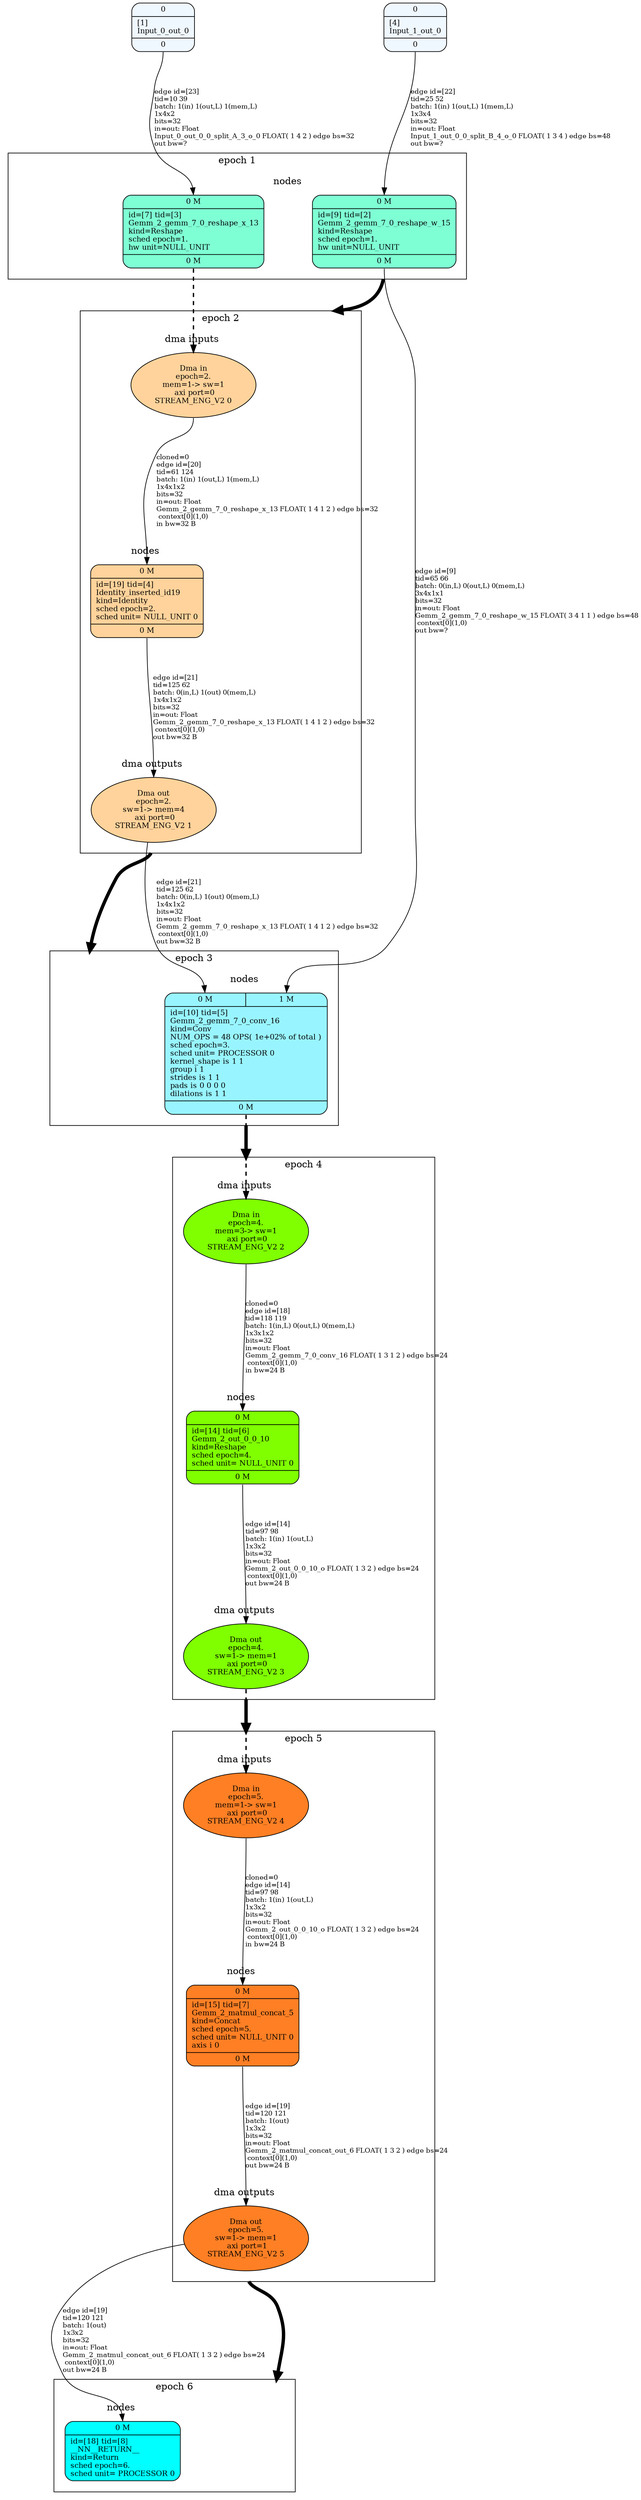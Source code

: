digraph G {
graph [ fontsize=11 ];
node [ fontsize=11 ];
edge [ fontsize=10 ];
rankdir=BU
ranksep=1.5
nodesep=1
splines=spline
compound=true
Graphinfo [ label="" shape=plaintext, style=rounded, color=black, fontname="Arial-Bold" ];
subgraph cluster_1 { label="epoch 1"; fontsize=14; 
subgraph cluster_1_nodes { label="nodes "; peripheries=0;
Gemm_2_gemm_7_0_reshape_w_15 ; Gemm_2_gemm_7_0_reshape_x_13 ;  }

subgraph cluster_dma_1_in { label=""; peripheries=0;
dummy_1[ style=invis ];  };
 }
subgraph cluster_2 { label="epoch 2"; fontsize=14; 
subgraph cluster_2_nodes { label="nodes "; peripheries=0;
Identity_inserted_id19 ;  }

subgraph cluster_dma_2_in { label="dma inputs "; peripheries=0;
dma_0i2 ;  };

subgraph cluster_dma_2_out { label="dma outputs "; peripheries=0;
dma_1i2 ;  }
 }
Gemm_2_gemm_7_0_reshape_w_15:s -> dma_0i2:n [ltail="cluster_1" lhead=cluster_2 strength=1000 penwidth=5];
subgraph cluster_3 { label="epoch 3"; fontsize=14; 
subgraph cluster_3_nodes { label="nodes "; peripheries=0;
Gemm_2_gemm_7_0_conv_16 ;  }

subgraph cluster_dma_3_in { label=""; peripheries=0;
dummy_3[ style=invis ];  };
 }
dma_1i2:s -> dummy_3:n [ltail="cluster_2" lhead=cluster_3 strength=1000 penwidth=5];
subgraph cluster_4 { label="epoch 4"; fontsize=14; 
subgraph cluster_4_nodes { label="nodes "; peripheries=0;
Gemm_2_out_0_0_10 ;  }

subgraph cluster_dma_4_in { label="dma inputs "; peripheries=0;
dma_2i4 ;  };

subgraph cluster_dma_4_out { label="dma outputs "; peripheries=0;
dma_3i4 ;  }
 }
Gemm_2_gemm_7_0_conv_16:s -> dma_2i4:n [ltail="cluster_3" lhead=cluster_4 strength=1000 penwidth=5];
subgraph cluster_5 { label="epoch 5"; fontsize=14; 
subgraph cluster_5_nodes { label="nodes "; peripheries=0;
Gemm_2_matmul_concat_5 ;  }

subgraph cluster_dma_5_in { label="dma inputs "; peripheries=0;
dma_4i5 ;  };

subgraph cluster_dma_5_out { label="dma outputs "; peripheries=0;
dma_5i5 ;  }
 }
dma_3i4:s -> dma_4i5:n [ltail="cluster_4" lhead=cluster_5 strength=1000 penwidth=5];
subgraph cluster_6 { label="epoch 6"; fontsize=14; 
subgraph cluster_6_nodes { label="nodes "; peripheries=0;
__NN__RETURN__ ;  }

subgraph cluster_dma_6_in { label=""; peripheries=0;
dummy_6[ style=invis ];  };
 }
dma_5i5:s -> dummy_6:n [ltail="cluster_5" lhead=cluster_6 strength=1000 penwidth=5];
Input_1_out_0 [ label="{ { <i0> 0} |  [4]\lInput_1_out_0 | { <o0> 0} }", shape=record, fillcolor="aliceblue", style="rounded,filled"  ] ;
Input_0_out_0 [ label="{ { <i0> 0} |  [1]\lInput_0_out_0 | { <o0> 0} }", shape=record, fillcolor="aliceblue", style="rounded,filled"  ] ;
Gemm_2_gemm_7_0_reshape_w_15 [ label="{ { < i0>  0 M } | id=[9] tid=[2]\lGemm_2_gemm_7_0_reshape_w_15\lkind=Reshape\lsched epoch=1.\lhw unit=NULL_UNIT\l | { < o0>  0 M } }", shape=record, fillcolor="aquamarine", style="rounded,filled"  ] ;
Gemm_2_gemm_7_0_reshape_x_13 [ label="{ { < i0>  0 M } | id=[7] tid=[3]\lGemm_2_gemm_7_0_reshape_x_13\lkind=Reshape\lsched epoch=1.\lhw unit=NULL_UNIT\l | { < o0>  0 M } }", shape=record, fillcolor="aquamarine", style="rounded,filled"  ] ;
dma_1i2 [ label="Dma out\nepoch=2.\nsw=1-> mem=4
 axi port=0\nSTREAM_ENG_V2 1", shape=ellipse, width=0.1, fillcolor="burlywood1", style="rounded,filled"  ]
Identity_inserted_id19:o0:s->dma_1i2:n [ label="edge id=[21]\ltid=125 62\lbatch: 0(in,L) 1(out) 0(mem,L) \l1x4x1x2\lbits=32\lin=out: Float\lGemm_2_gemm_7_0_reshape_x_13 FLOAT( 1 4 1 2 ) edge bs=32\l context[0](1,0)\lout bw=32 B\l" ]; 
dma_0i2 [ label="Dma in\nepoch=2.\nmem=1-> sw=1
 axi port=0\nSTREAM_ENG_V2 0", shape=ellipse, width=0.1, fillcolor="burlywood1", style="rounded,filled"  ]
Identity_inserted_id19 [ label="{ { < i0>  0 M } | id=[19] tid=[4]\lIdentity_inserted_id19\lkind=Identity\lsched epoch=2.\lsched unit= NULL_UNIT 0\l | { < o0>  0 M } }", shape=record, fillcolor="burlywood1", style="rounded,filled"  ] ;
Gemm_2_gemm_7_0_conv_16 [ label="{ { < i0>  0 M  | < i1>  1 M } | id=[10] tid=[5]\lGemm_2_gemm_7_0_conv_16\lkind=Conv\lNUM_OPS = 48 OPS( 1e+02% of total )\lsched epoch=3.\lsched unit= PROCESSOR 0\lkernel_shape is 1 1\lgroup i 1\lstrides is 1 1\lpads is 0 0 0 0\ldilations is 1 1\l | { < o0>  0 M } }", shape=record, fillcolor="cadetblue1", style="rounded,filled"  ] ;
dma_3i4 [ label="Dma out\nepoch=4.\nsw=1-> mem=1
 axi port=0\nSTREAM_ENG_V2 3", shape=ellipse, width=0.1, fillcolor="chartreuse", style="rounded,filled"  ]
Gemm_2_out_0_0_10:o0:s->dma_3i4:n [ label="edge id=[14]\ltid=97 98\lbatch: 1(in) 1(out,L) \l1x3x2\lbits=32\lin=out: Float\lGemm_2_out_0_0_10_o FLOAT( 1 3 2 ) edge bs=24\l context[0](1,0)\lout bw=24 B\l" ]; 
dma_2i4 [ label="Dma in\nepoch=4.\nmem=3-> sw=1
 axi port=0\nSTREAM_ENG_V2 2", shape=ellipse, width=0.1, fillcolor="chartreuse", style="rounded,filled"  ]
Gemm_2_out_0_0_10 [ label="{ { < i0>  0 M } | id=[14] tid=[6]\lGemm_2_out_0_0_10\lkind=Reshape\lsched epoch=4.\lsched unit= NULL_UNIT 0\l | { < o0>  0 M } }", shape=record, fillcolor="chartreuse", style="rounded,filled"  ] ;
dma_5i5 [ label="Dma out\nepoch=5.\nsw=1-> mem=1
 axi port=1\nSTREAM_ENG_V2 5", shape=ellipse, width=0.1, fillcolor="chocolate1", style="rounded,filled"  ]
Gemm_2_matmul_concat_5:o0:s->dma_5i5:n [ label="edge id=[19]\ltid=120 121\lbatch: 1(out) \l1x3x2\lbits=32\lin=out: Float\lGemm_2_matmul_concat_out_6 FLOAT( 1 3 2 ) edge bs=24\l context[0](1,0)\lout bw=24 B\l" ]; 
dma_4i5 [ label="Dma in\nepoch=5.\nmem=1-> sw=1
 axi port=0\nSTREAM_ENG_V2 4", shape=ellipse, width=0.1, fillcolor="chocolate1", style="rounded,filled"  ]
Gemm_2_matmul_concat_5 [ label="{ { < i0>  0 M } | id=[15] tid=[7]\lGemm_2_matmul_concat_5\lkind=Concat\lsched epoch=5.\lsched unit= NULL_UNIT 0\laxis i 0\l | { < o0>  0 M } }", shape=record, fillcolor="chocolate1", style="rounded,filled"  ] ;
__NN__RETURN__ [ label="{ { < i0>  0 M } | id=[18] tid=[8]\l__NN__RETURN__\lkind=Return\lsched epoch=6.\lsched unit= PROCESSOR 0\l}", shape=record, fillcolor="cyan", style="rounded,filled"  ] ;
Gemm_2_gemm_7_0_reshape_w_15:o0:s->Gemm_2_gemm_7_0_conv_16:i1:n [ label="edge id=[9]\ltid=65 66\lbatch: 0(in,L) 0(out,L) 0(mem,L) \l3x4x1x1\lbits=32\lin=out: Float\lGemm_2_gemm_7_0_reshape_w_15 FLOAT( 3 4 1 1 ) edge bs=48\l context[0](1,0)\lout bw=?\l" ]; 
dma_3i4:s->dma_4i5:n [ penwidth=2, style=dashed  ]; 
dma_4i5:s->Gemm_2_matmul_concat_5:i0:n [ label="cloned=0\ledge id=[14]\ltid=97 98\lbatch: 1(in) 1(out,L) \l1x3x2\lbits=32\lin=out: Float\lGemm_2_out_0_0_10_o FLOAT( 1 3 2 ) edge bs=24\l context[0](1,0)\lin bw=24 B\l"   ]; 
Gemm_2_gemm_7_0_conv_16:o0:s->dma_2i4:n [ penwidth=2, style=dashed  ]; 
dma_2i4:s->Gemm_2_out_0_0_10:i0:n [ label="cloned=0\ledge id=[18]\ltid=118 119\lbatch: 1(in,L) 0(out,L) 0(mem,L) \l1x3x1x2\lbits=32\lin=out: Float\lGemm_2_gemm_7_0_conv_16 FLOAT( 1 3 1 2 ) edge bs=24\l context[0](1,0)\lin bw=24 B\l"   ]; 
dma_5i5->__NN__RETURN__:i0:n [ label="edge id=[19]\ltid=120 121\lbatch: 1(out) \l1x3x2\lbits=32\lin=out: Float\lGemm_2_matmul_concat_out_6 FLOAT( 1 3 2 ) edge bs=24\l context[0](1,0)\lout bw=24 B\l" ]; 
Gemm_2_gemm_7_0_reshape_x_13:o0:s->dma_0i2:n [ penwidth=2, style=dashed  ]; 
dma_0i2:s->Identity_inserted_id19:i0:n [ label="cloned=0\ledge id=[20]\ltid=61 124\lbatch: 1(in) 1(out,L) 1(mem,L) \l1x4x1x2\lbits=32\lin=out: Float\lGemm_2_gemm_7_0_reshape_x_13 FLOAT( 1 4 1 2 ) edge bs=32\l context[0](1,0)\lin bw=32 B\l"   ]; 
dma_1i2->Gemm_2_gemm_7_0_conv_16:i0:n [ label="edge id=[21]\ltid=125 62\lbatch: 0(in,L) 1(out) 0(mem,L) \l1x4x1x2\lbits=32\lin=out: Float\lGemm_2_gemm_7_0_reshape_x_13 FLOAT( 1 4 1 2 ) edge bs=32\l context[0](1,0)\lout bw=32 B\l" ]; 
Input_1_out_0:o0:s->Gemm_2_gemm_7_0_reshape_w_15:i0:n [ label="edge id=[22]\ltid=25 52\lbatch: 1(in) 1(out,L) 1(mem,L) \l1x3x4\lbits=32\lin=out: Float\lInput_1_out_0_0_split_B_4_o_0 FLOAT( 1 3 4 ) edge bs=48\lout bw=?\l" ]; 
Input_0_out_0:o0:s->Gemm_2_gemm_7_0_reshape_x_13:i0:n [ label="edge id=[23]\ltid=10 39\lbatch: 1(in) 1(out,L) 1(mem,L) \l1x4x2\lbits=32\lin=out: Float\lInput_0_out_0_0_split_A_3_o_0 FLOAT( 1 4 2 ) edge bs=32\lout bw=?\l" ]; 
}
